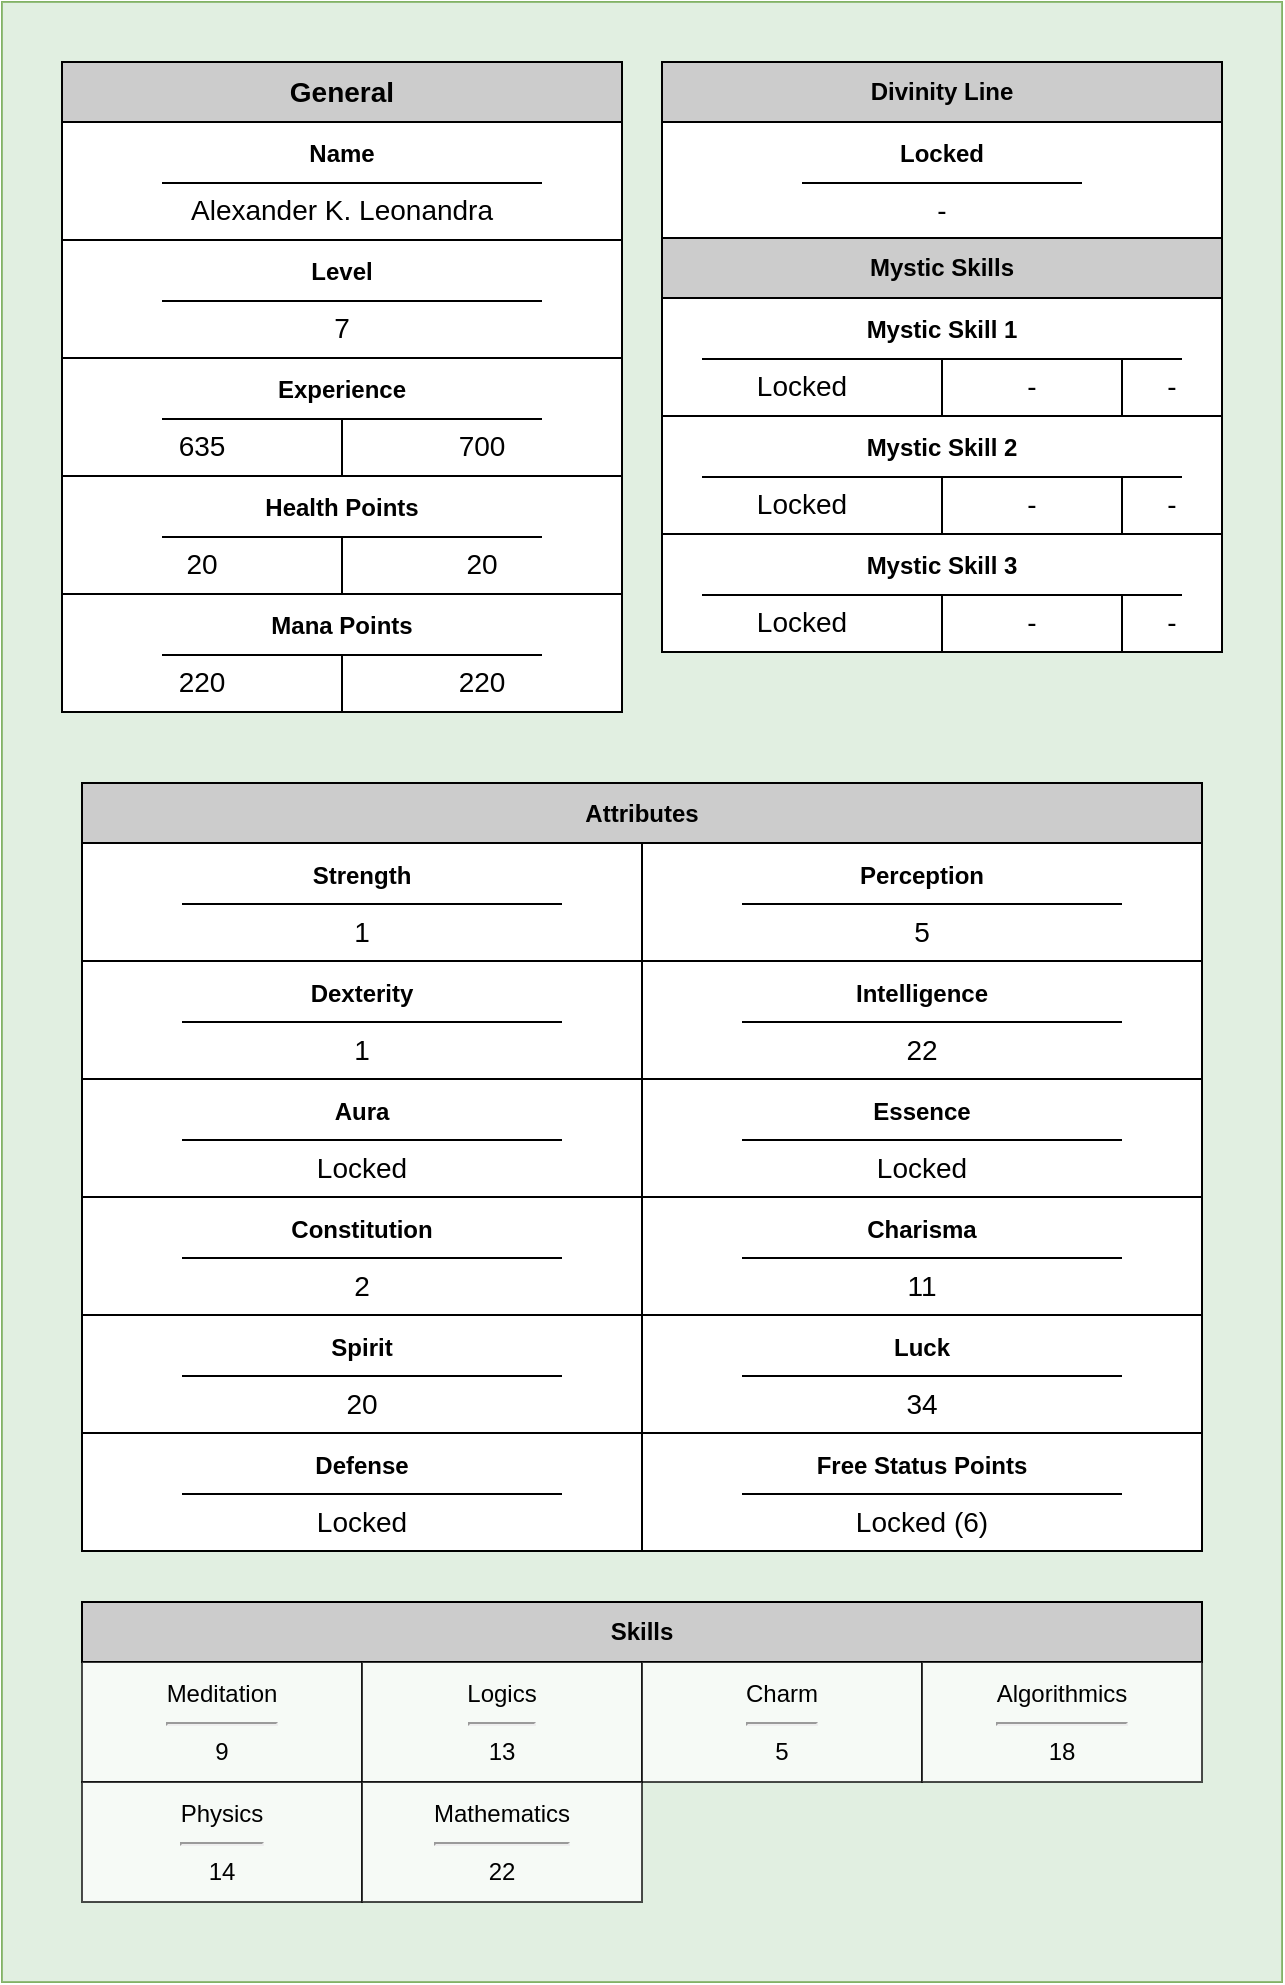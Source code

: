 <mxfile>
    <diagram name="Chapter_1_Alexander" id="vyDlKF1bLINm5wJuJQlG">
        <mxGraphModel dx="896" dy="614" grid="1" gridSize="10" guides="1" tooltips="1" connect="1" arrows="1" fold="1" page="1" pageScale="1" pageWidth="827" pageHeight="1169" math="0" shadow="0">
            <root>
                <mxCell id="0"/>
                <mxCell id="1" parent="0"/>
                <mxCell id="cvKSAtzWg2OH9WG14mFE-227" value="" style="rounded=0;whiteSpace=wrap;html=1;fillColor=#FFFFFF;strokeColor=#82b366;" vertex="1" parent="1">
                    <mxGeometry x="210" y="110" width="640" height="990" as="geometry"/>
                </mxCell>
                <mxCell id="7pUMp-ePgJumYKTbxFki-1" value="" style="rounded=0;whiteSpace=wrap;html=1;fillColor=#d5e8d4;strokeColor=#82b366;opacity=70;" parent="1" vertex="1">
                    <mxGeometry x="210" y="110" width="640" height="990" as="geometry"/>
                </mxCell>
                <mxCell id="7pUMp-ePgJumYKTbxFki-2" value="&lt;b&gt;&lt;font style=&quot;font-size: 14px;&quot; color=&quot;#000000&quot;&gt;General&lt;/font&gt;&lt;/b&gt;" style="rounded=1;whiteSpace=wrap;html=1;fillColor=#CCCCCC;strokeColor=#000000;arcSize=0;" parent="1" vertex="1">
                    <mxGeometry x="240" y="140" width="280" height="30" as="geometry"/>
                </mxCell>
                <mxCell id="7pUMp-ePgJumYKTbxFki-8" value="&lt;b&gt;Attributes&lt;/b&gt;" style="rounded=1;whiteSpace=wrap;html=1;fillColor=#CCCCCC;strokeColor=#000000;fontColor=#000000;arcSize=0;" parent="1" vertex="1">
                    <mxGeometry x="250" y="500.5" width="560" height="30" as="geometry"/>
                </mxCell>
                <mxCell id="cvKSAtzWg2OH9WG14mFE-49" value="&lt;b&gt;&lt;font color=&quot;#000000&quot;&gt;Divinity Line&lt;/font&gt;&lt;/b&gt;" style="rounded=1;whiteSpace=wrap;html=1;fillColor=#CCCCCC;strokeColor=#000000;arcSize=0;" vertex="1" parent="1">
                    <mxGeometry x="540" y="140" width="280" height="30" as="geometry"/>
                </mxCell>
                <mxCell id="cvKSAtzWg2OH9WG14mFE-122" value="&lt;font style=&quot;font-size: 14px;&quot; color=&quot;#000000&quot;&gt;Alexander K. Leonandra&lt;/font&gt;" style="shape=partialRectangle;whiteSpace=wrap;html=1;bottom=1;right=1;left=1;top=0;fillColor=#FFFFFF;routingCenterX=-0.5;shadow=0;comic=0;strokeColor=#000000;fontSize=17;" vertex="1" parent="1">
                    <mxGeometry x="240" y="199" width="280" height="30" as="geometry"/>
                </mxCell>
                <mxCell id="cvKSAtzWg2OH9WG14mFE-123" value="&lt;font size=&quot;1&quot; style=&quot;&quot; color=&quot;#000000&quot;&gt;&lt;b style=&quot;font-size: 12px;&quot;&gt;Name&lt;/b&gt;&lt;/font&gt;" style="shape=partialRectangle;whiteSpace=wrap;html=1;bottom=1;right=1;left=1;top=0;fillColor=#FFFFFF;routingCenterX=-0.5;shadow=0;comic=0;strokeColor=#000000;fontSize=17;direction=west;" vertex="1" parent="1">
                    <mxGeometry x="240" y="170" width="280" height="30" as="geometry"/>
                </mxCell>
                <mxCell id="cvKSAtzWg2OH9WG14mFE-124" value="" style="line;strokeWidth=1;html=1;shadow=0;comic=0;strokeColor=#000000;fontSize=17;fillColor=#FFFFFF;" vertex="1" parent="1">
                    <mxGeometry x="290" y="200" width="190" height="1" as="geometry"/>
                </mxCell>
                <mxCell id="cvKSAtzWg2OH9WG14mFE-125" value="&lt;font style=&quot;font-size: 14px;&quot; color=&quot;#000000&quot;&gt;-&lt;/font&gt;" style="shape=partialRectangle;whiteSpace=wrap;html=1;bottom=1;right=1;left=1;top=0;fillColor=#FFFFFF;routingCenterX=-0.5;shadow=0;comic=0;strokeColor=#000000;fontSize=17;" vertex="1" parent="1">
                    <mxGeometry x="540" y="199" width="280" height="30" as="geometry"/>
                </mxCell>
                <mxCell id="cvKSAtzWg2OH9WG14mFE-126" value="&lt;font size=&quot;1&quot; style=&quot;&quot; color=&quot;#000000&quot;&gt;&lt;b style=&quot;font-size: 12px;&quot;&gt;Locked&lt;/b&gt;&lt;/font&gt;" style="shape=partialRectangle;whiteSpace=wrap;html=1;bottom=1;right=1;left=1;top=0;fillColor=#FFFFFF;routingCenterX=-0.5;shadow=0;comic=0;strokeColor=#000000;fontSize=17;direction=west;" vertex="1" parent="1">
                    <mxGeometry x="540" y="170" width="280" height="30" as="geometry"/>
                </mxCell>
                <mxCell id="cvKSAtzWg2OH9WG14mFE-127" value="" style="line;strokeWidth=1;html=1;shadow=0;comic=0;strokeColor=#000000;fontSize=17;fillColor=#FFFFFF;" vertex="1" parent="1">
                    <mxGeometry x="610" y="200" width="140" height="1" as="geometry"/>
                </mxCell>
                <mxCell id="cvKSAtzWg2OH9WG14mFE-128" value="&lt;font style=&quot;font-size: 14px;&quot; color=&quot;#000000&quot;&gt;7&lt;/font&gt;" style="shape=partialRectangle;whiteSpace=wrap;html=1;bottom=1;right=1;left=1;top=0;fillColor=#FFFFFF;routingCenterX=-0.5;shadow=0;comic=0;strokeColor=#000000;fontSize=17;" vertex="1" parent="1">
                    <mxGeometry x="240" y="258" width="280" height="30" as="geometry"/>
                </mxCell>
                <mxCell id="cvKSAtzWg2OH9WG14mFE-129" value="&lt;font size=&quot;1&quot; style=&quot;&quot; color=&quot;#000000&quot;&gt;&lt;b style=&quot;font-size: 12px;&quot;&gt;Level&lt;/b&gt;&lt;/font&gt;" style="shape=partialRectangle;whiteSpace=wrap;html=1;bottom=1;right=1;left=1;top=0;fillColor=#FFFFFF;routingCenterX=-0.5;shadow=0;comic=0;strokeColor=#000000;fontSize=17;direction=west;" vertex="1" parent="1">
                    <mxGeometry x="240" y="229" width="280" height="30" as="geometry"/>
                </mxCell>
                <mxCell id="cvKSAtzWg2OH9WG14mFE-130" value="" style="line;strokeWidth=1;html=1;shadow=0;comic=0;strokeColor=#000000;fontSize=17;fillColor=#FFFFFF;" vertex="1" parent="1">
                    <mxGeometry x="290" y="259" width="190" height="1" as="geometry"/>
                </mxCell>
                <mxCell id="cvKSAtzWg2OH9WG14mFE-136" value="700" style="shape=partialRectangle;whiteSpace=wrap;html=1;bottom=1;right=1;left=1;top=0;fillColor=#FFFFFF;routingCenterX=-0.5;shadow=0;comic=0;strokeColor=#000000;strokeWidth=1;fontSize=14;fontColor=#000000;" vertex="1" parent="1">
                    <mxGeometry x="380" y="317" width="140" height="30" as="geometry"/>
                </mxCell>
                <mxCell id="cvKSAtzWg2OH9WG14mFE-137" value="635" style="shape=partialRectangle;whiteSpace=wrap;html=1;bottom=1;right=1;left=1;top=0;fillColor=#FFFFFF;routingCenterX=-0.5;shadow=0;comic=0;strokeColor=#000000;strokeWidth=1;fontSize=14;fontColor=#000000;" vertex="1" parent="1">
                    <mxGeometry x="240" y="317" width="140" height="30" as="geometry"/>
                </mxCell>
                <mxCell id="cvKSAtzWg2OH9WG14mFE-133" value="" style="line;strokeWidth=1;html=1;shadow=0;comic=0;strokeColor=#000000;fontSize=17;fillColor=#FFFFFF;" vertex="1" parent="1">
                    <mxGeometry x="290" y="318" width="190" height="1" as="geometry"/>
                </mxCell>
                <mxCell id="cvKSAtzWg2OH9WG14mFE-132" value="&lt;font size=&quot;1&quot; style=&quot;&quot; color=&quot;#000000&quot;&gt;&lt;b style=&quot;font-size: 12px;&quot;&gt;Experience&lt;/b&gt;&lt;/font&gt;" style="shape=partialRectangle;whiteSpace=wrap;html=1;bottom=1;right=1;left=1;top=0;fillColor=#FFFFFF;routingCenterX=-0.5;shadow=0;comic=0;strokeColor=#000000;fontSize=17;direction=west;" vertex="1" parent="1">
                    <mxGeometry x="240" y="288" width="280" height="30" as="geometry"/>
                </mxCell>
                <mxCell id="cvKSAtzWg2OH9WG14mFE-139" value="20" style="shape=partialRectangle;whiteSpace=wrap;html=1;bottom=1;right=1;left=1;top=0;fillColor=#FFFFFF;routingCenterX=-0.5;shadow=0;comic=0;strokeColor=#000000;strokeWidth=1;fontSize=14;fontColor=#000000;" vertex="1" parent="1">
                    <mxGeometry x="380" y="376" width="140" height="30" as="geometry"/>
                </mxCell>
                <mxCell id="cvKSAtzWg2OH9WG14mFE-140" value="20" style="shape=partialRectangle;whiteSpace=wrap;html=1;bottom=1;right=1;left=1;top=0;fillColor=#FFFFFF;routingCenterX=-0.5;shadow=0;comic=0;strokeColor=#000000;strokeWidth=1;fontSize=14;fontColor=#000000;" vertex="1" parent="1">
                    <mxGeometry x="240" y="376" width="140" height="30" as="geometry"/>
                </mxCell>
                <mxCell id="cvKSAtzWg2OH9WG14mFE-141" value="" style="line;strokeWidth=1;html=1;shadow=0;comic=0;strokeColor=#000000;fontSize=17;fillColor=#FFFFFF;" vertex="1" parent="1">
                    <mxGeometry x="290" y="377" width="190" height="1" as="geometry"/>
                </mxCell>
                <mxCell id="cvKSAtzWg2OH9WG14mFE-142" value="&lt;font size=&quot;1&quot; style=&quot;&quot; color=&quot;#000000&quot;&gt;&lt;b style=&quot;font-size: 12px;&quot;&gt;Health Points&lt;/b&gt;&lt;/font&gt;" style="shape=partialRectangle;whiteSpace=wrap;html=1;bottom=1;right=1;left=1;top=0;fillColor=#FFFFFF;routingCenterX=-0.5;shadow=0;comic=0;strokeColor=#000000;fontSize=17;direction=west;" vertex="1" parent="1">
                    <mxGeometry x="240" y="347" width="280" height="30" as="geometry"/>
                </mxCell>
                <mxCell id="cvKSAtzWg2OH9WG14mFE-143" value="220" style="shape=partialRectangle;whiteSpace=wrap;html=1;bottom=1;right=1;left=1;top=0;fillColor=#FFFFFF;routingCenterX=-0.5;shadow=0;comic=0;strokeColor=#000000;strokeWidth=1;fontSize=14;fontColor=#000000;" vertex="1" parent="1">
                    <mxGeometry x="380" y="435" width="140" height="30" as="geometry"/>
                </mxCell>
                <mxCell id="cvKSAtzWg2OH9WG14mFE-144" value="220" style="shape=partialRectangle;whiteSpace=wrap;html=1;bottom=1;right=1;left=1;top=0;fillColor=#FFFFFF;routingCenterX=-0.5;shadow=0;comic=0;strokeColor=#000000;strokeWidth=1;fontSize=14;fontColor=#000000;" vertex="1" parent="1">
                    <mxGeometry x="240" y="435" width="140" height="30" as="geometry"/>
                </mxCell>
                <mxCell id="cvKSAtzWg2OH9WG14mFE-145" value="" style="line;strokeWidth=1;html=1;shadow=0;comic=0;strokeColor=#000000;fontSize=17;fillColor=#FFFFFF;" vertex="1" parent="1">
                    <mxGeometry x="290" y="436" width="190" height="1" as="geometry"/>
                </mxCell>
                <mxCell id="cvKSAtzWg2OH9WG14mFE-146" value="&lt;font size=&quot;1&quot; style=&quot;&quot; color=&quot;#000000&quot;&gt;&lt;b style=&quot;font-size: 12px;&quot;&gt;Mana Points&lt;/b&gt;&lt;/font&gt;" style="shape=partialRectangle;whiteSpace=wrap;html=1;bottom=1;right=1;left=1;top=0;fillColor=#FFFFFF;routingCenterX=-0.5;shadow=0;comic=0;strokeColor=#000000;fontSize=17;direction=west;" vertex="1" parent="1">
                    <mxGeometry x="240" y="406" width="280" height="30" as="geometry"/>
                </mxCell>
                <mxCell id="cvKSAtzWg2OH9WG14mFE-147" value="-" style="shape=partialRectangle;whiteSpace=wrap;html=1;bottom=1;right=1;left=1;top=0;fillColor=#FFFFFF;routingCenterX=-0.5;shadow=0;comic=0;strokeColor=#000000;strokeWidth=1;fontSize=14;fontColor=#000000;" vertex="1" parent="1">
                    <mxGeometry x="770" y="287" width="50" height="30" as="geometry"/>
                </mxCell>
                <mxCell id="cvKSAtzWg2OH9WG14mFE-148" value="Locked" style="shape=partialRectangle;whiteSpace=wrap;html=1;bottom=1;right=1;left=1;top=0;fillColor=#FFFFFF;routingCenterX=-0.5;shadow=0;comic=0;strokeColor=#000000;strokeWidth=1;fontSize=14;fontColor=#000000;" vertex="1" parent="1">
                    <mxGeometry x="540" y="287" width="140" height="30" as="geometry"/>
                </mxCell>
                <mxCell id="cvKSAtzWg2OH9WG14mFE-151" value="-" style="shape=partialRectangle;whiteSpace=wrap;html=1;bottom=1;right=1;left=1;top=0;fillColor=#FFFFFF;routingCenterX=-0.5;shadow=0;comic=0;strokeColor=#000000;strokeWidth=1;fontSize=14;fontColor=#000000;" vertex="1" parent="1">
                    <mxGeometry x="680" y="287" width="90" height="30" as="geometry"/>
                </mxCell>
                <mxCell id="cvKSAtzWg2OH9WG14mFE-150" value="&lt;font size=&quot;1&quot; style=&quot;&quot; color=&quot;#000000&quot;&gt;&lt;b style=&quot;font-size: 12px;&quot;&gt;Mystic Skill 1&lt;/b&gt;&lt;/font&gt;" style="shape=partialRectangle;whiteSpace=wrap;html=1;bottom=1;right=1;left=1;top=0;fillColor=#FFFFFF;routingCenterX=-0.5;shadow=0;comic=0;strokeColor=#000000;fontSize=17;direction=west;" vertex="1" parent="1">
                    <mxGeometry x="540" y="258" width="280" height="30" as="geometry"/>
                </mxCell>
                <mxCell id="cvKSAtzWg2OH9WG14mFE-149" value="" style="line;strokeWidth=1;html=1;shadow=0;comic=0;strokeColor=#000000;fontSize=17;fillColor=#FFFFFF;" vertex="1" parent="1">
                    <mxGeometry x="560" y="288" width="240" height="1" as="geometry"/>
                </mxCell>
                <mxCell id="cvKSAtzWg2OH9WG14mFE-152" value="-" style="shape=partialRectangle;whiteSpace=wrap;html=1;bottom=1;right=1;left=1;top=0;fillColor=#FFFFFF;routingCenterX=-0.5;shadow=0;comic=0;strokeColor=#000000;strokeWidth=1;fontSize=14;fontColor=#000000;" vertex="1" parent="1">
                    <mxGeometry x="770" y="346" width="50" height="30" as="geometry"/>
                </mxCell>
                <mxCell id="cvKSAtzWg2OH9WG14mFE-153" value="Locked" style="shape=partialRectangle;whiteSpace=wrap;html=1;bottom=1;right=1;left=1;top=0;fillColor=#FFFFFF;routingCenterX=-0.5;shadow=0;comic=0;strokeColor=#000000;strokeWidth=1;fontSize=14;fontColor=#000000;" vertex="1" parent="1">
                    <mxGeometry x="540" y="346" width="140" height="30" as="geometry"/>
                </mxCell>
                <mxCell id="cvKSAtzWg2OH9WG14mFE-154" value="-" style="shape=partialRectangle;whiteSpace=wrap;html=1;bottom=1;right=1;left=1;top=0;fillColor=#FFFFFF;routingCenterX=-0.5;shadow=0;comic=0;strokeColor=#000000;strokeWidth=1;fontSize=14;fontColor=#000000;" vertex="1" parent="1">
                    <mxGeometry x="680" y="346" width="90" height="30" as="geometry"/>
                </mxCell>
                <mxCell id="cvKSAtzWg2OH9WG14mFE-155" value="&lt;font size=&quot;1&quot; style=&quot;&quot; color=&quot;#000000&quot;&gt;&lt;b style=&quot;font-size: 12px;&quot;&gt;Mystic Skill 2&lt;/b&gt;&lt;/font&gt;" style="shape=partialRectangle;whiteSpace=wrap;html=1;bottom=1;right=1;left=1;top=0;fillColor=#FFFFFF;routingCenterX=-0.5;shadow=0;comic=0;strokeColor=#000000;fontSize=17;direction=west;" vertex="1" parent="1">
                    <mxGeometry x="540" y="317" width="280" height="30" as="geometry"/>
                </mxCell>
                <mxCell id="cvKSAtzWg2OH9WG14mFE-156" value="" style="line;strokeWidth=1;html=1;shadow=0;comic=0;strokeColor=#000000;fontSize=17;fillColor=#FFFFFF;" vertex="1" parent="1">
                    <mxGeometry x="560" y="347" width="240" height="1" as="geometry"/>
                </mxCell>
                <mxCell id="cvKSAtzWg2OH9WG14mFE-157" value="-" style="shape=partialRectangle;whiteSpace=wrap;html=1;bottom=1;right=1;left=1;top=0;fillColor=#FFFFFF;routingCenterX=-0.5;shadow=0;comic=0;strokeColor=#000000;strokeWidth=1;fontSize=14;fontColor=#000000;" vertex="1" parent="1">
                    <mxGeometry x="770" y="405" width="50" height="30" as="geometry"/>
                </mxCell>
                <mxCell id="cvKSAtzWg2OH9WG14mFE-158" value="Locked" style="shape=partialRectangle;whiteSpace=wrap;html=1;bottom=1;right=1;left=1;top=0;fillColor=#FFFFFF;routingCenterX=-0.5;shadow=0;comic=0;strokeColor=#000000;strokeWidth=1;fontSize=14;fontColor=#000000;" vertex="1" parent="1">
                    <mxGeometry x="540" y="405" width="140" height="30" as="geometry"/>
                </mxCell>
                <mxCell id="cvKSAtzWg2OH9WG14mFE-159" value="-" style="shape=partialRectangle;whiteSpace=wrap;html=1;bottom=1;right=1;left=1;top=0;fillColor=#FFFFFF;routingCenterX=-0.5;shadow=0;comic=0;strokeColor=#000000;strokeWidth=1;fontSize=14;fontColor=#000000;" vertex="1" parent="1">
                    <mxGeometry x="680" y="405" width="90" height="30" as="geometry"/>
                </mxCell>
                <mxCell id="cvKSAtzWg2OH9WG14mFE-160" value="&lt;font size=&quot;1&quot; style=&quot;&quot; color=&quot;#000000&quot;&gt;&lt;b style=&quot;font-size: 12px;&quot;&gt;Mystic Skill 3&lt;/b&gt;&lt;/font&gt;" style="shape=partialRectangle;whiteSpace=wrap;html=1;bottom=1;right=1;left=1;top=0;fillColor=#FFFFFF;routingCenterX=-0.5;shadow=0;comic=0;strokeColor=#000000;fontSize=17;direction=west;" vertex="1" parent="1">
                    <mxGeometry x="540" y="376" width="280" height="30" as="geometry"/>
                </mxCell>
                <mxCell id="cvKSAtzWg2OH9WG14mFE-161" value="" style="line;strokeWidth=1;html=1;shadow=0;comic=0;strokeColor=#000000;fontSize=17;fillColor=#FFFFFF;" vertex="1" parent="1">
                    <mxGeometry x="560" y="406" width="240" height="1" as="geometry"/>
                </mxCell>
                <mxCell id="cvKSAtzWg2OH9WG14mFE-162" value="&lt;b&gt;&lt;font color=&quot;#000000&quot;&gt;Mystic Skills&lt;/font&gt;&lt;/b&gt;" style="rounded=1;whiteSpace=wrap;html=1;fillColor=#CCCCCC;strokeColor=#000000;arcSize=0;" vertex="1" parent="1">
                    <mxGeometry x="540" y="228" width="280" height="30" as="geometry"/>
                </mxCell>
                <mxCell id="cvKSAtzWg2OH9WG14mFE-163" value="&lt;font style=&quot;font-size: 14px;&quot; color=&quot;#000000&quot;&gt;1&lt;/font&gt;" style="shape=partialRectangle;whiteSpace=wrap;html=1;bottom=1;right=1;left=1;top=0;fillColor=#FFFFFF;routingCenterX=-0.5;shadow=0;comic=0;strokeColor=#000000;fontSize=17;" vertex="1" parent="1">
                    <mxGeometry x="250" y="559.5" width="280" height="30" as="geometry"/>
                </mxCell>
                <mxCell id="cvKSAtzWg2OH9WG14mFE-164" value="&lt;font size=&quot;1&quot; style=&quot;&quot; color=&quot;#000000&quot;&gt;&lt;b style=&quot;font-size: 12px;&quot;&gt;Strength&lt;/b&gt;&lt;/font&gt;" style="shape=partialRectangle;whiteSpace=wrap;html=1;bottom=1;right=1;left=1;top=0;fillColor=#FFFFFF;routingCenterX=-0.5;shadow=0;comic=0;strokeColor=#000000;fontSize=17;direction=west;" vertex="1" parent="1">
                    <mxGeometry x="250" y="530.5" width="280" height="30" as="geometry"/>
                </mxCell>
                <mxCell id="cvKSAtzWg2OH9WG14mFE-165" value="" style="line;strokeWidth=1;html=1;shadow=0;comic=0;strokeColor=#000000;fontSize=17;fillColor=#FFFFFF;" vertex="1" parent="1">
                    <mxGeometry x="300" y="560.5" width="190" height="1" as="geometry"/>
                </mxCell>
                <mxCell id="cvKSAtzWg2OH9WG14mFE-166" value="&lt;font style=&quot;font-size: 14px;&quot; color=&quot;#000000&quot;&gt;1&lt;/font&gt;" style="shape=partialRectangle;whiteSpace=wrap;html=1;bottom=1;right=1;left=1;top=0;fillColor=#FFFFFF;routingCenterX=-0.5;shadow=0;comic=0;strokeColor=#000000;fontSize=17;" vertex="1" parent="1">
                    <mxGeometry x="250" y="618.5" width="280" height="30" as="geometry"/>
                </mxCell>
                <mxCell id="cvKSAtzWg2OH9WG14mFE-167" value="&lt;font size=&quot;1&quot; style=&quot;&quot; color=&quot;#000000&quot;&gt;&lt;b style=&quot;font-size: 12px;&quot;&gt;Dexterity&lt;/b&gt;&lt;/font&gt;" style="shape=partialRectangle;whiteSpace=wrap;html=1;bottom=1;right=1;left=1;top=0;fillColor=#FFFFFF;routingCenterX=-0.5;shadow=0;comic=0;strokeColor=#000000;fontSize=17;direction=west;" vertex="1" parent="1">
                    <mxGeometry x="250" y="589.5" width="280" height="30" as="geometry"/>
                </mxCell>
                <mxCell id="cvKSAtzWg2OH9WG14mFE-168" value="" style="line;strokeWidth=1;html=1;shadow=0;comic=0;strokeColor=#000000;fontSize=17;fillColor=#FFFFFF;" vertex="1" parent="1">
                    <mxGeometry x="300" y="619.5" width="190" height="1" as="geometry"/>
                </mxCell>
                <mxCell id="cvKSAtzWg2OH9WG14mFE-174" value="&lt;font style=&quot;font-size: 14px;&quot; color=&quot;#000000&quot;&gt;Locked&lt;/font&gt;" style="shape=partialRectangle;whiteSpace=wrap;html=1;bottom=1;right=1;left=1;top=0;fillColor=#FFFFFF;routingCenterX=-0.5;shadow=0;comic=0;strokeColor=#000000;fontSize=17;" vertex="1" parent="1">
                    <mxGeometry x="250" y="677.5" width="280" height="30" as="geometry"/>
                </mxCell>
                <mxCell id="cvKSAtzWg2OH9WG14mFE-175" value="&lt;font size=&quot;1&quot; style=&quot;&quot; color=&quot;#000000&quot;&gt;&lt;b style=&quot;font-size: 12px;&quot;&gt;Aura&lt;/b&gt;&lt;/font&gt;" style="shape=partialRectangle;whiteSpace=wrap;html=1;bottom=1;right=1;left=1;top=0;fillColor=#FFFFFF;routingCenterX=-0.5;shadow=0;comic=0;strokeColor=#000000;fontSize=17;direction=west;" vertex="1" parent="1">
                    <mxGeometry x="250" y="648.5" width="280" height="30" as="geometry"/>
                </mxCell>
                <mxCell id="cvKSAtzWg2OH9WG14mFE-176" value="" style="line;strokeWidth=1;html=1;shadow=0;comic=0;strokeColor=#000000;fontSize=17;fillColor=#FFFFFF;" vertex="1" parent="1">
                    <mxGeometry x="300" y="678.5" width="190" height="1" as="geometry"/>
                </mxCell>
                <mxCell id="cvKSAtzWg2OH9WG14mFE-180" value="&lt;font style=&quot;font-size: 14px;&quot; color=&quot;#000000&quot;&gt;5&lt;/font&gt;" style="shape=partialRectangle;whiteSpace=wrap;html=1;bottom=1;right=1;left=1;top=0;fillColor=#FFFFFF;routingCenterX=-0.5;shadow=0;comic=0;strokeColor=#000000;fontSize=17;" vertex="1" parent="1">
                    <mxGeometry x="530" y="559.5" width="280" height="30" as="geometry"/>
                </mxCell>
                <mxCell id="cvKSAtzWg2OH9WG14mFE-181" value="&lt;font size=&quot;1&quot; style=&quot;&quot; color=&quot;#000000&quot;&gt;&lt;b style=&quot;font-size: 12px;&quot;&gt;Perception&lt;/b&gt;&lt;/font&gt;" style="shape=partialRectangle;whiteSpace=wrap;html=1;bottom=1;right=1;left=1;top=0;fillColor=#FFFFFF;routingCenterX=-0.5;shadow=0;comic=0;strokeColor=#000000;fontSize=17;direction=west;gradientColor=none;gradientDirection=west;" vertex="1" parent="1">
                    <mxGeometry x="530" y="530.5" width="280" height="30" as="geometry"/>
                </mxCell>
                <mxCell id="cvKSAtzWg2OH9WG14mFE-182" value="" style="line;strokeWidth=1;html=1;shadow=0;comic=0;strokeColor=#000000;fontSize=17;fillColor=#FFFFFF;" vertex="1" parent="1">
                    <mxGeometry x="580" y="560.5" width="190" height="1" as="geometry"/>
                </mxCell>
                <mxCell id="cvKSAtzWg2OH9WG14mFE-183" value="&lt;font style=&quot;font-size: 14px;&quot; color=&quot;#000000&quot;&gt;22&lt;/font&gt;" style="shape=partialRectangle;whiteSpace=wrap;html=1;bottom=1;right=1;left=1;top=0;fillColor=#FFFFFF;routingCenterX=-0.5;shadow=0;comic=0;strokeColor=#000000;fontSize=17;" vertex="1" parent="1">
                    <mxGeometry x="530" y="618.5" width="280" height="30" as="geometry"/>
                </mxCell>
                <mxCell id="cvKSAtzWg2OH9WG14mFE-184" value="&lt;font size=&quot;1&quot; style=&quot;&quot; color=&quot;#000000&quot;&gt;&lt;b style=&quot;font-size: 12px;&quot;&gt;Intelligence&lt;/b&gt;&lt;/font&gt;" style="shape=partialRectangle;whiteSpace=wrap;html=1;bottom=1;right=1;left=1;top=0;fillColor=#FFFFFF;routingCenterX=-0.5;shadow=0;comic=0;strokeColor=#000000;fontSize=17;direction=west;" vertex="1" parent="1">
                    <mxGeometry x="530" y="589.5" width="280" height="30" as="geometry"/>
                </mxCell>
                <mxCell id="cvKSAtzWg2OH9WG14mFE-185" value="" style="line;strokeWidth=1;html=1;shadow=0;comic=0;strokeColor=#000000;fontSize=17;fillColor=#FFFFFF;" vertex="1" parent="1">
                    <mxGeometry x="580" y="619.5" width="190" height="1" as="geometry"/>
                </mxCell>
                <mxCell id="cvKSAtzWg2OH9WG14mFE-186" value="&lt;font style=&quot;font-size: 14px;&quot; color=&quot;#000000&quot;&gt;Locked&lt;/font&gt;" style="shape=partialRectangle;whiteSpace=wrap;html=1;bottom=1;right=1;left=1;top=0;fillColor=#FFFFFF;routingCenterX=-0.5;shadow=0;comic=0;strokeColor=#000000;fontSize=17;" vertex="1" parent="1">
                    <mxGeometry x="530" y="677.5" width="280" height="30" as="geometry"/>
                </mxCell>
                <mxCell id="cvKSAtzWg2OH9WG14mFE-187" value="&lt;font size=&quot;1&quot; style=&quot;&quot; color=&quot;#000000&quot;&gt;&lt;b style=&quot;font-size: 12px;&quot;&gt;Essence&lt;/b&gt;&lt;/font&gt;" style="shape=partialRectangle;whiteSpace=wrap;html=1;bottom=1;right=1;left=1;top=0;fillColor=#FFFFFF;routingCenterX=-0.5;shadow=0;comic=0;strokeColor=#000000;fontSize=17;direction=west;" vertex="1" parent="1">
                    <mxGeometry x="530" y="648.5" width="280" height="30" as="geometry"/>
                </mxCell>
                <mxCell id="cvKSAtzWg2OH9WG14mFE-188" value="" style="line;strokeWidth=1;html=1;shadow=0;comic=0;strokeColor=#000000;fontSize=17;fillColor=#FFFFFF;" vertex="1" parent="1">
                    <mxGeometry x="580" y="678.5" width="190" height="1" as="geometry"/>
                </mxCell>
                <mxCell id="cvKSAtzWg2OH9WG14mFE-189" value="&lt;font style=&quot;font-size: 14px;&quot; color=&quot;#000000&quot;&gt;2&lt;/font&gt;" style="shape=partialRectangle;whiteSpace=wrap;html=1;bottom=1;right=1;left=1;top=0;fillColor=#FFFFFF;routingCenterX=-0.5;shadow=0;comic=0;strokeColor=#000000;fontSize=17;" vertex="1" parent="1">
                    <mxGeometry x="250" y="736.5" width="280" height="30" as="geometry"/>
                </mxCell>
                <mxCell id="cvKSAtzWg2OH9WG14mFE-190" value="&lt;font size=&quot;1&quot; style=&quot;&quot; color=&quot;#000000&quot;&gt;&lt;b style=&quot;font-size: 12px;&quot;&gt;Constitution&lt;/b&gt;&lt;/font&gt;" style="shape=partialRectangle;whiteSpace=wrap;html=1;bottom=1;right=1;left=1;top=0;fillColor=#FFFFFF;routingCenterX=-0.5;shadow=0;comic=0;strokeColor=#000000;fontSize=17;direction=west;" vertex="1" parent="1">
                    <mxGeometry x="250" y="707.5" width="280" height="30" as="geometry"/>
                </mxCell>
                <mxCell id="cvKSAtzWg2OH9WG14mFE-191" value="" style="line;strokeWidth=1;html=1;shadow=0;comic=0;strokeColor=#000000;fontSize=17;fillColor=#FFFFFF;" vertex="1" parent="1">
                    <mxGeometry x="300" y="737.5" width="190" height="1" as="geometry"/>
                </mxCell>
                <mxCell id="cvKSAtzWg2OH9WG14mFE-193" value="&lt;font style=&quot;font-size: 14px;&quot; color=&quot;#000000&quot;&gt;20&lt;/font&gt;" style="shape=partialRectangle;whiteSpace=wrap;html=1;bottom=1;right=1;left=1;top=0;fillColor=#FFFFFF;routingCenterX=-0.5;shadow=0;comic=0;strokeColor=#000000;fontSize=17;" vertex="1" parent="1">
                    <mxGeometry x="250" y="795.5" width="280" height="30" as="geometry"/>
                </mxCell>
                <mxCell id="cvKSAtzWg2OH9WG14mFE-194" value="&lt;font size=&quot;1&quot; style=&quot;&quot; color=&quot;#000000&quot;&gt;&lt;b style=&quot;font-size: 12px;&quot;&gt;Spirit&lt;/b&gt;&lt;/font&gt;" style="shape=partialRectangle;whiteSpace=wrap;html=1;bottom=1;right=1;left=1;top=0;fillColor=#FFFFFF;routingCenterX=-0.5;shadow=0;comic=0;strokeColor=#000000;fontSize=17;direction=west;" vertex="1" parent="1">
                    <mxGeometry x="250" y="766.5" width="280" height="30" as="geometry"/>
                </mxCell>
                <mxCell id="cvKSAtzWg2OH9WG14mFE-195" value="" style="line;strokeWidth=1;html=1;shadow=0;comic=0;strokeColor=#000000;fontSize=17;fillColor=#FFFFFF;" vertex="1" parent="1">
                    <mxGeometry x="300" y="796.5" width="190" height="1" as="geometry"/>
                </mxCell>
                <mxCell id="cvKSAtzWg2OH9WG14mFE-196" value="&lt;font style=&quot;font-size: 14px;&quot; color=&quot;#000000&quot;&gt;Locked&lt;/font&gt;" style="shape=partialRectangle;whiteSpace=wrap;html=1;bottom=1;right=1;left=1;top=0;fillColor=#FFFFFF;routingCenterX=-0.5;shadow=0;comic=0;strokeColor=#000000;fontSize=17;" vertex="1" parent="1">
                    <mxGeometry x="250" y="854.5" width="280" height="30" as="geometry"/>
                </mxCell>
                <mxCell id="cvKSAtzWg2OH9WG14mFE-197" value="&lt;font size=&quot;1&quot; style=&quot;&quot; color=&quot;#000000&quot;&gt;&lt;b style=&quot;font-size: 12px;&quot;&gt;Defense&lt;/b&gt;&lt;/font&gt;" style="shape=partialRectangle;whiteSpace=wrap;html=1;bottom=1;right=1;left=1;top=0;fillColor=#FFFFFF;routingCenterX=-0.5;shadow=0;comic=0;strokeColor=#000000;fontSize=17;direction=west;" vertex="1" parent="1">
                    <mxGeometry x="250" y="825.5" width="280" height="30" as="geometry"/>
                </mxCell>
                <mxCell id="cvKSAtzWg2OH9WG14mFE-198" value="" style="line;strokeWidth=1;html=1;shadow=0;comic=0;strokeColor=#000000;fontSize=17;fillColor=#FFFFFF;" vertex="1" parent="1">
                    <mxGeometry x="300" y="855.5" width="190" height="1" as="geometry"/>
                </mxCell>
                <mxCell id="cvKSAtzWg2OH9WG14mFE-202" value="&lt;font style=&quot;font-size: 14px;&quot; color=&quot;#000000&quot;&gt;11&lt;/font&gt;" style="shape=partialRectangle;whiteSpace=wrap;html=1;bottom=1;right=1;left=1;top=0;fillColor=#FFFFFF;routingCenterX=-0.5;shadow=0;comic=0;strokeColor=#000000;fontSize=17;" vertex="1" parent="1">
                    <mxGeometry x="530" y="736.5" width="280" height="30" as="geometry"/>
                </mxCell>
                <mxCell id="cvKSAtzWg2OH9WG14mFE-203" value="&lt;font size=&quot;1&quot; style=&quot;&quot; color=&quot;#000000&quot;&gt;&lt;b style=&quot;font-size: 12px;&quot;&gt;Charisma&lt;/b&gt;&lt;/font&gt;" style="shape=partialRectangle;whiteSpace=wrap;html=1;bottom=1;right=1;left=1;top=0;fillColor=#FFFFFF;routingCenterX=-0.5;shadow=0;comic=0;strokeColor=#000000;fontSize=17;direction=west;" vertex="1" parent="1">
                    <mxGeometry x="530" y="707.5" width="280" height="30" as="geometry"/>
                </mxCell>
                <mxCell id="cvKSAtzWg2OH9WG14mFE-204" value="" style="line;strokeWidth=1;html=1;shadow=0;comic=0;strokeColor=#000000;fontSize=17;fillColor=#FFFFFF;" vertex="1" parent="1">
                    <mxGeometry x="580" y="737.5" width="190" height="1" as="geometry"/>
                </mxCell>
                <mxCell id="cvKSAtzWg2OH9WG14mFE-205" value="&lt;font style=&quot;font-size: 14px;&quot; color=&quot;#000000&quot;&gt;34&lt;/font&gt;" style="shape=partialRectangle;whiteSpace=wrap;html=1;bottom=1;right=1;left=1;top=0;fillColor=#FFFFFF;routingCenterX=-0.5;shadow=0;comic=0;strokeColor=#000000;fontSize=17;" vertex="1" parent="1">
                    <mxGeometry x="530" y="795.5" width="280" height="30" as="geometry"/>
                </mxCell>
                <mxCell id="cvKSAtzWg2OH9WG14mFE-206" value="&lt;font size=&quot;1&quot; style=&quot;&quot; color=&quot;#000000&quot;&gt;&lt;b style=&quot;font-size: 12px;&quot;&gt;Luck&lt;/b&gt;&lt;/font&gt;" style="shape=partialRectangle;whiteSpace=wrap;html=1;bottom=1;right=1;left=1;top=0;fillColor=#FFFFFF;routingCenterX=-0.5;shadow=0;comic=0;strokeColor=#000000;fontSize=17;direction=west;" vertex="1" parent="1">
                    <mxGeometry x="530" y="766.5" width="280" height="30" as="geometry"/>
                </mxCell>
                <mxCell id="cvKSAtzWg2OH9WG14mFE-207" value="" style="line;strokeWidth=1;html=1;shadow=0;comic=0;strokeColor=#000000;fontSize=17;fillColor=#FFFFFF;" vertex="1" parent="1">
                    <mxGeometry x="580" y="796.5" width="190" height="1" as="geometry"/>
                </mxCell>
                <mxCell id="cvKSAtzWg2OH9WG14mFE-211" value="&lt;font style=&quot;font-size: 14px;&quot; color=&quot;#000000&quot;&gt;Locked (6)&lt;/font&gt;" style="shape=partialRectangle;whiteSpace=wrap;html=1;bottom=1;right=1;left=1;top=0;fillColor=#FFFFFF;routingCenterX=-0.5;shadow=0;comic=0;strokeColor=#000000;fontSize=17;" vertex="1" parent="1">
                    <mxGeometry x="530" y="854.5" width="280" height="30" as="geometry"/>
                </mxCell>
                <mxCell id="cvKSAtzWg2OH9WG14mFE-212" value="&lt;font size=&quot;1&quot; style=&quot;&quot; color=&quot;#000000&quot;&gt;&lt;b style=&quot;font-size: 12px;&quot;&gt;Free Status Points&lt;/b&gt;&lt;/font&gt;" style="shape=partialRectangle;whiteSpace=wrap;html=1;bottom=1;right=1;left=1;top=0;fillColor=#FFFFFF;routingCenterX=-0.5;shadow=0;comic=0;strokeColor=#000000;fontSize=17;direction=west;" vertex="1" parent="1">
                    <mxGeometry x="530" y="825.5" width="280" height="30" as="geometry"/>
                </mxCell>
                <mxCell id="cvKSAtzWg2OH9WG14mFE-213" value="" style="line;strokeWidth=1;html=1;shadow=0;comic=0;strokeColor=#000000;fontSize=17;fillColor=#FFFFFF;" vertex="1" parent="1">
                    <mxGeometry x="580" y="855.5" width="190" height="1" as="geometry"/>
                </mxCell>
                <mxCell id="cvKSAtzWg2OH9WG14mFE-214" value="&lt;b&gt;Skills&lt;/b&gt;" style="rounded=1;whiteSpace=wrap;html=1;fillColor=#CCCCCC;strokeColor=#000000;fontColor=#000000;arcSize=0;" vertex="1" parent="1">
                    <mxGeometry x="250" y="910" width="560" height="30" as="geometry"/>
                </mxCell>
                <UserObject label="%Skill%&lt;hr&gt;%Level%" Skill="Meditation" Level="9" Experience="45" Gesamtexperience="680" placeholders="1" id="zqYd7gqW0krzWBT6YyF8-65">
                    <mxCell style="rounded=0;whiteSpace=wrap;html=1;shadow=0;comic=0;pointerEvents=1;strokeColor=#000000;strokeWidth=1;fontFamily=Helvetica;fontSize=12;fillColor=#FFFFFF;opacity=70;fontColor=#000000;" vertex="1" parent="1">
                        <mxGeometry x="250" y="940" width="140" height="60" as="geometry"/>
                    </mxCell>
                </UserObject>
                <UserObject label="%Skill%&lt;hr&gt;%Level%" Skill="Logics" Level="13" Experience="91" Gesamtexperience="" placeholders="1" id="zqYd7gqW0krzWBT6YyF8-66">
                    <mxCell style="rounded=0;whiteSpace=wrap;html=1;shadow=0;comic=0;pointerEvents=1;strokeColor=#000000;strokeWidth=1;fontFamily=Helvetica;fontSize=12;fillColor=#FFFFFF;opacity=70;fontColor=#000000;" vertex="1" parent="1">
                        <mxGeometry x="390" y="940" width="140" height="60" as="geometry"/>
                    </mxCell>
                </UserObject>
                <UserObject label="%Skill%&lt;hr&gt;%Level%" Skill="Charm" Level="5" Experience="15" Gesamtexperience="" placeholders="1" id="zqYd7gqW0krzWBT6YyF8-67">
                    <mxCell style="rounded=0;whiteSpace=wrap;html=1;shadow=0;comic=0;pointerEvents=1;strokeColor=#000000;strokeWidth=1;fontFamily=Helvetica;fontSize=12;fillColor=#FFFFFF;opacity=70;fontColor=#000000;" vertex="1" parent="1">
                        <mxGeometry x="530" y="940" width="140" height="60" as="geometry"/>
                    </mxCell>
                </UserObject>
                <UserObject label="%Skill%&lt;hr&gt;%Level%" Skill="Physics" Level="14" Experience="105" Gesamtexperience="" placeholders="1" id="zqYd7gqW0krzWBT6YyF8-68">
                    <mxCell style="rounded=0;whiteSpace=wrap;html=1;shadow=0;comic=0;pointerEvents=1;strokeColor=#000000;strokeWidth=1;fontFamily=Helvetica;fontSize=12;fillColor=#FFFFFF;opacity=70;fontColor=#000000;" vertex="1" parent="1">
                        <mxGeometry x="250" y="1000" width="140" height="60" as="geometry"/>
                    </mxCell>
                </UserObject>
                <UserObject label="%Skill%&lt;hr&gt;%Level%" Skill="Algorithmics" Level="18" Experience="171" Gesamtexperience="" placeholders="1" id="zqYd7gqW0krzWBT6YyF8-69">
                    <mxCell style="rounded=0;whiteSpace=wrap;html=1;shadow=0;comic=0;pointerEvents=1;strokeColor=#000000;strokeWidth=1;fontFamily=Helvetica;fontSize=12;fillColor=#FFFFFF;opacity=70;fontColor=#000000;" vertex="1" parent="1">
                        <mxGeometry x="670" y="940" width="140" height="60" as="geometry"/>
                    </mxCell>
                </UserObject>
                <UserObject label="%Skill%&lt;hr&gt;%Level%" Skill="Mathematics" Level="22" Experience="253" Gesamtexperience="" placeholders="1" id="zqYd7gqW0krzWBT6YyF8-70">
                    <mxCell style="rounded=0;whiteSpace=wrap;html=1;shadow=0;comic=0;pointerEvents=1;strokeColor=#000000;strokeWidth=1;fontFamily=Helvetica;fontSize=12;fillColor=#FFFFFF;opacity=70;fontColor=#000000;" vertex="1" parent="1">
                        <mxGeometry x="390" y="1000" width="140" height="60" as="geometry"/>
                    </mxCell>
                </UserObject>
            </root>
        </mxGraphModel>
    </diagram>
    <diagram id="8BC78sLFPZLcv6mnZRyu" name="Page-2">
        <mxGraphModel dx="711" dy="722" grid="1" gridSize="10" guides="1" tooltips="1" connect="1" arrows="1" fold="1" page="1" pageScale="1" pageWidth="850" pageHeight="1100" math="0" shadow="0">
            <root>
                <mxCell id="0"/>
                <mxCell id="1" parent="0"/>
            </root>
        </mxGraphModel>
    </diagram>
</mxfile>